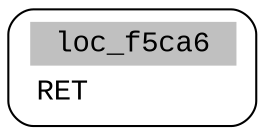 digraph asm_graph {
1941 [
shape="Mrecord" fontname="Courier New"label =<<table border="0" cellborder="0" cellpadding="3"><tr><td align="center" colspan="2" bgcolor="grey">loc_f5ca6</td></tr><tr><td align="left">RET        </td></tr></table>> ];
}